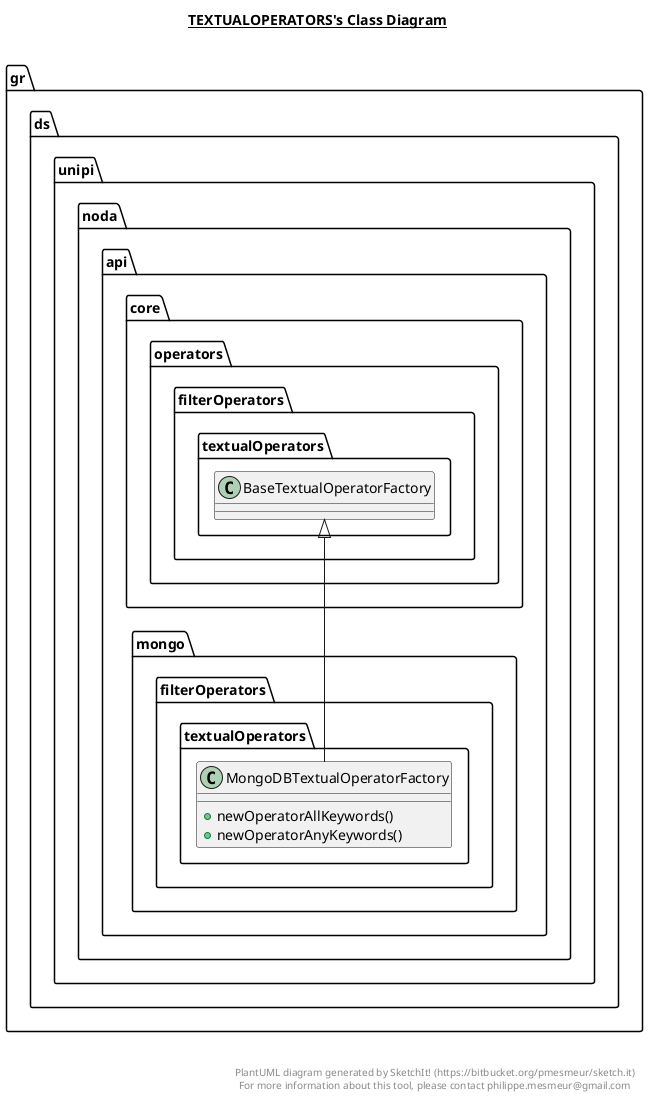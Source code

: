 @startuml

title __TEXTUALOPERATORS's Class Diagram__\n

  namespace gr.ds.unipi.noda.api.mongo {
    namespace filterOperators.textualOperators {
      class gr.ds.unipi.noda.api.mongo.filterOperators.textualOperators.MongoDBTextualOperatorFactory {
          + newOperatorAllKeywords()
          + newOperatorAnyKeywords()
      }
    }
  }
  

  gr.ds.unipi.noda.api.mongo.filterOperators.textualOperators.MongoDBTextualOperatorFactory -up-|> gr.ds.unipi.noda.api.core.operators.filterOperators.textualOperators.BaseTextualOperatorFactory


right footer


PlantUML diagram generated by SketchIt! (https://bitbucket.org/pmesmeur/sketch.it)
For more information about this tool, please contact philippe.mesmeur@gmail.com
endfooter

@enduml
